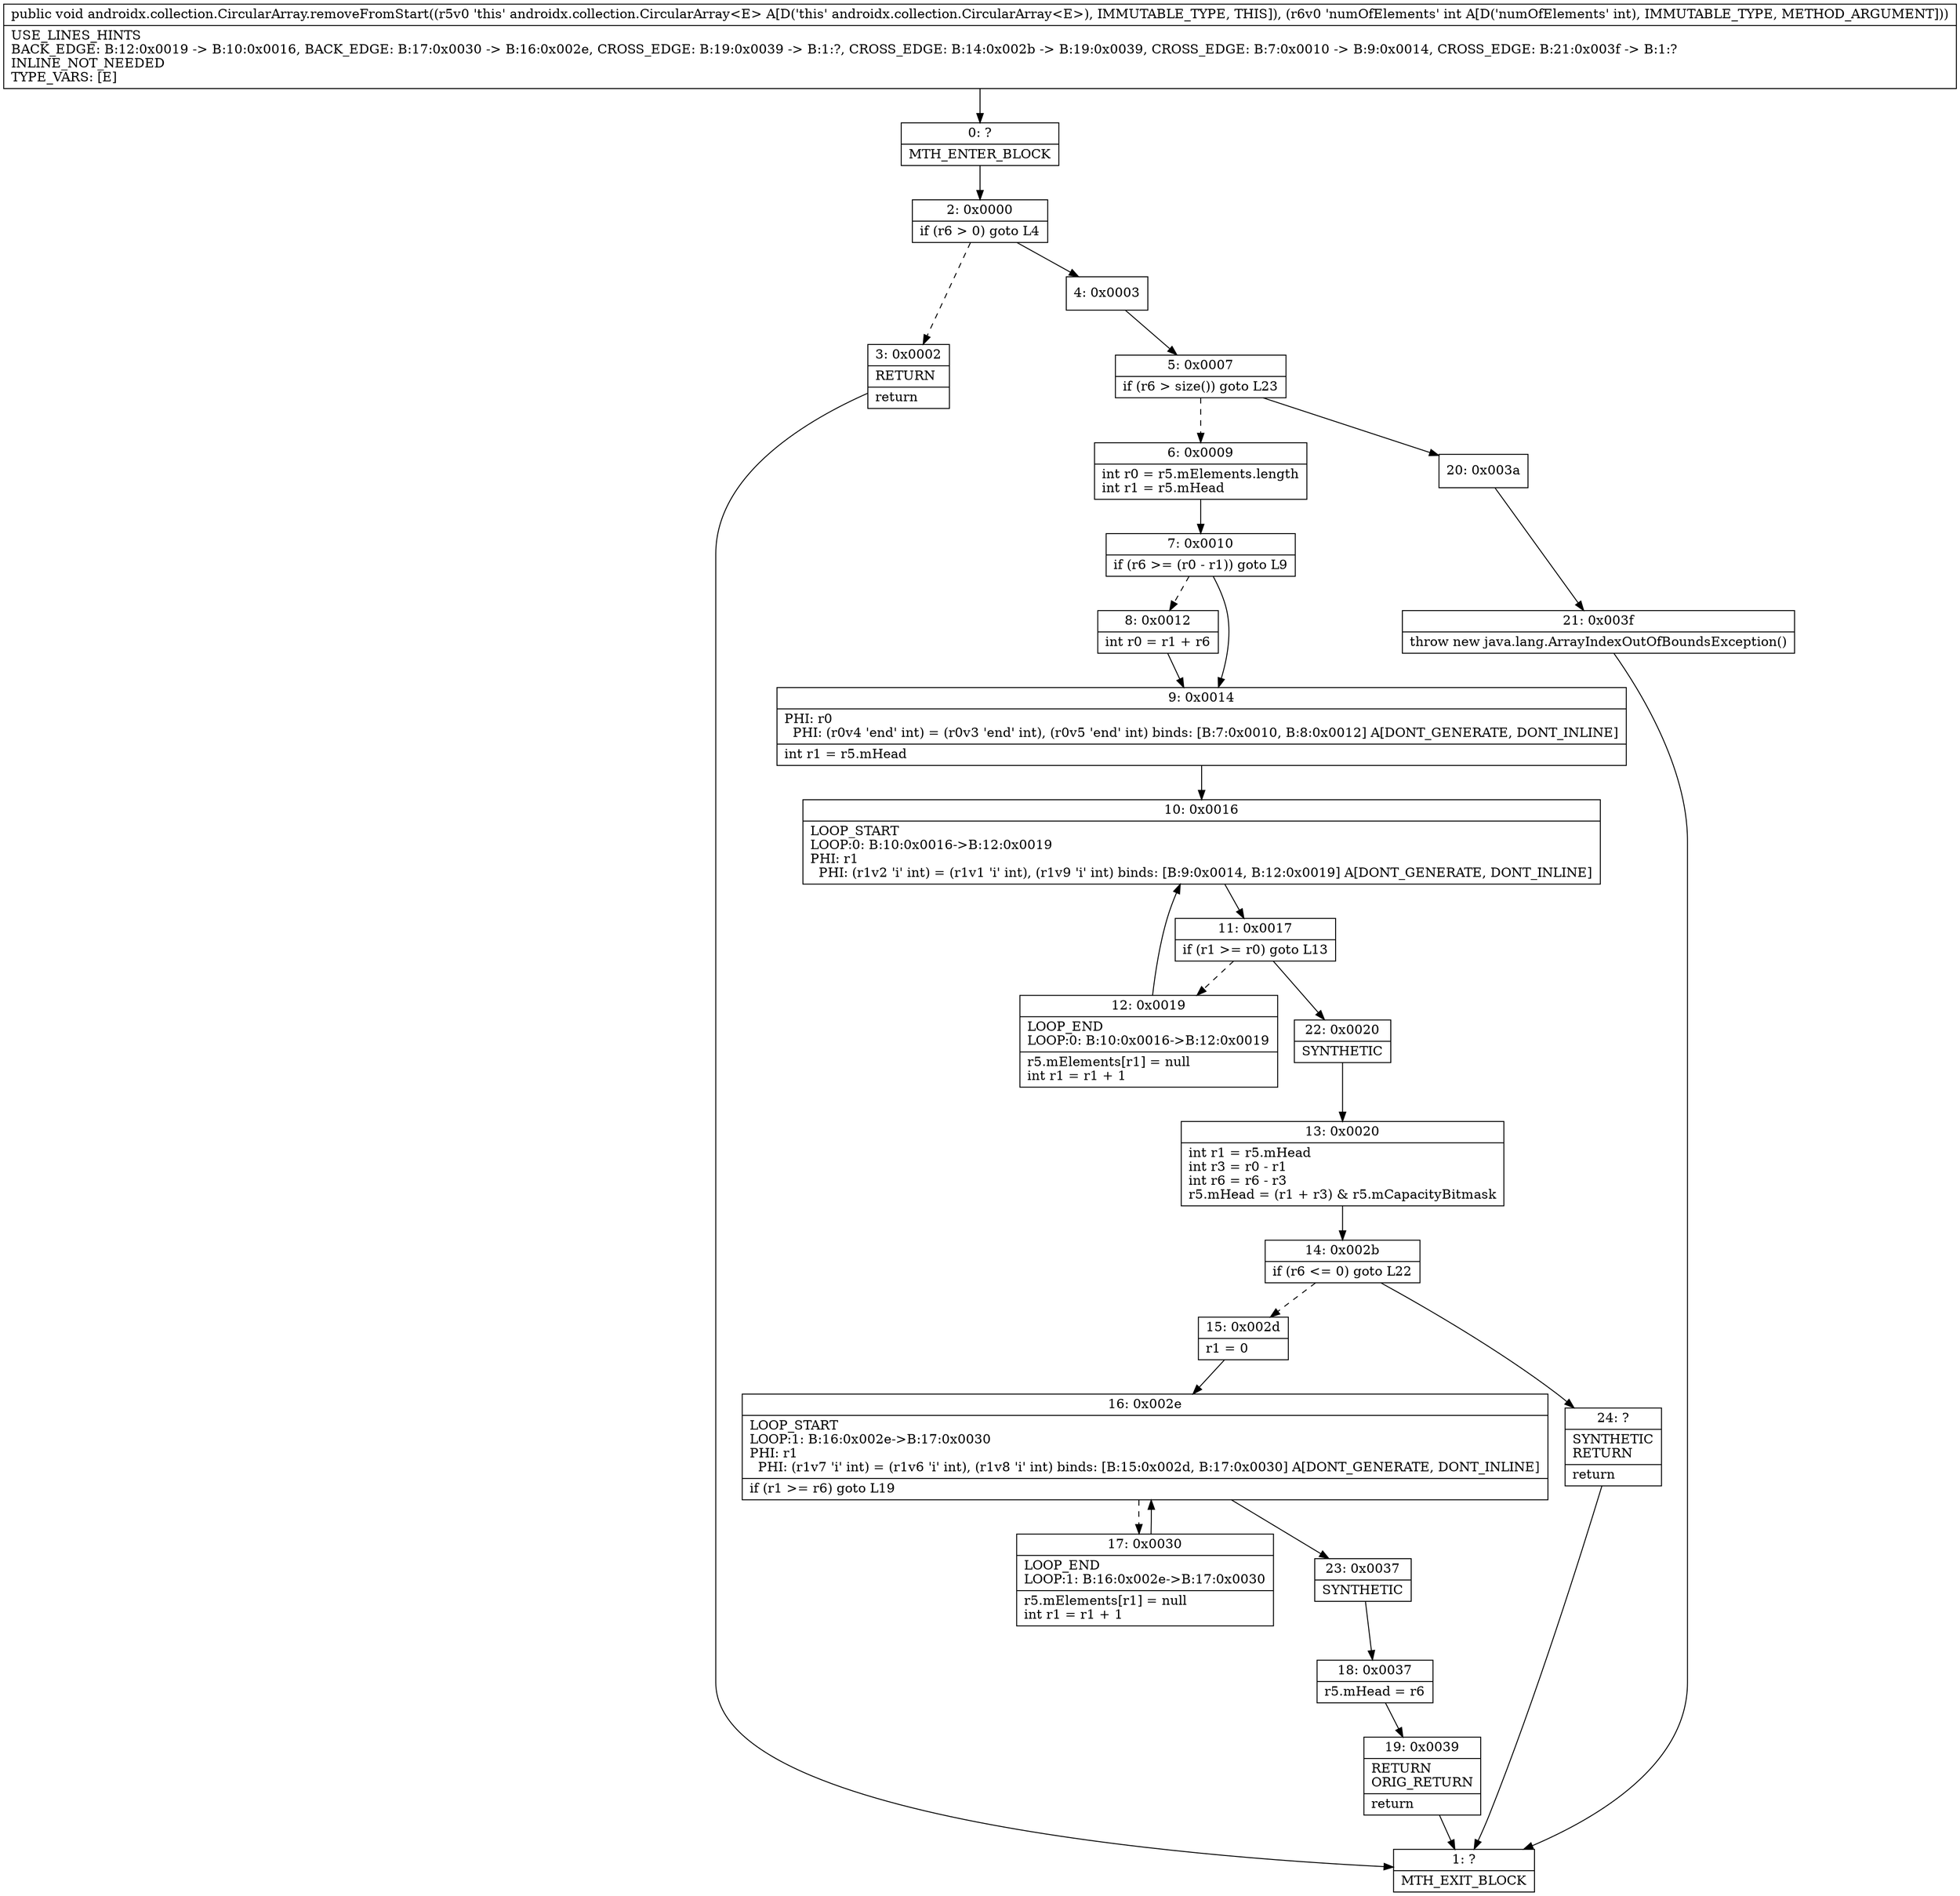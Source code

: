 digraph "CFG forandroidx.collection.CircularArray.removeFromStart(I)V" {
Node_0 [shape=record,label="{0\:\ ?|MTH_ENTER_BLOCK\l}"];
Node_2 [shape=record,label="{2\:\ 0x0000|if (r6 \> 0) goto L4\l}"];
Node_3 [shape=record,label="{3\:\ 0x0002|RETURN\l|return\l}"];
Node_1 [shape=record,label="{1\:\ ?|MTH_EXIT_BLOCK\l}"];
Node_4 [shape=record,label="{4\:\ 0x0003}"];
Node_5 [shape=record,label="{5\:\ 0x0007|if (r6 \> size()) goto L23\l}"];
Node_6 [shape=record,label="{6\:\ 0x0009|int r0 = r5.mElements.length\lint r1 = r5.mHead\l}"];
Node_7 [shape=record,label="{7\:\ 0x0010|if (r6 \>= (r0 \- r1)) goto L9\l}"];
Node_8 [shape=record,label="{8\:\ 0x0012|int r0 = r1 + r6\l}"];
Node_9 [shape=record,label="{9\:\ 0x0014|PHI: r0 \l  PHI: (r0v4 'end' int) = (r0v3 'end' int), (r0v5 'end' int) binds: [B:7:0x0010, B:8:0x0012] A[DONT_GENERATE, DONT_INLINE]\l|int r1 = r5.mHead\l}"];
Node_10 [shape=record,label="{10\:\ 0x0016|LOOP_START\lLOOP:0: B:10:0x0016\-\>B:12:0x0019\lPHI: r1 \l  PHI: (r1v2 'i' int) = (r1v1 'i' int), (r1v9 'i' int) binds: [B:9:0x0014, B:12:0x0019] A[DONT_GENERATE, DONT_INLINE]\l}"];
Node_11 [shape=record,label="{11\:\ 0x0017|if (r1 \>= r0) goto L13\l}"];
Node_12 [shape=record,label="{12\:\ 0x0019|LOOP_END\lLOOP:0: B:10:0x0016\-\>B:12:0x0019\l|r5.mElements[r1] = null\lint r1 = r1 + 1\l}"];
Node_22 [shape=record,label="{22\:\ 0x0020|SYNTHETIC\l}"];
Node_13 [shape=record,label="{13\:\ 0x0020|int r1 = r5.mHead\lint r3 = r0 \- r1\lint r6 = r6 \- r3\lr5.mHead = (r1 + r3) & r5.mCapacityBitmask\l}"];
Node_14 [shape=record,label="{14\:\ 0x002b|if (r6 \<= 0) goto L22\l}"];
Node_15 [shape=record,label="{15\:\ 0x002d|r1 = 0\l}"];
Node_16 [shape=record,label="{16\:\ 0x002e|LOOP_START\lLOOP:1: B:16:0x002e\-\>B:17:0x0030\lPHI: r1 \l  PHI: (r1v7 'i' int) = (r1v6 'i' int), (r1v8 'i' int) binds: [B:15:0x002d, B:17:0x0030] A[DONT_GENERATE, DONT_INLINE]\l|if (r1 \>= r6) goto L19\l}"];
Node_17 [shape=record,label="{17\:\ 0x0030|LOOP_END\lLOOP:1: B:16:0x002e\-\>B:17:0x0030\l|r5.mElements[r1] = null\lint r1 = r1 + 1\l}"];
Node_23 [shape=record,label="{23\:\ 0x0037|SYNTHETIC\l}"];
Node_18 [shape=record,label="{18\:\ 0x0037|r5.mHead = r6\l}"];
Node_19 [shape=record,label="{19\:\ 0x0039|RETURN\lORIG_RETURN\l|return\l}"];
Node_24 [shape=record,label="{24\:\ ?|SYNTHETIC\lRETURN\l|return\l}"];
Node_20 [shape=record,label="{20\:\ 0x003a}"];
Node_21 [shape=record,label="{21\:\ 0x003f|throw new java.lang.ArrayIndexOutOfBoundsException()\l}"];
MethodNode[shape=record,label="{public void androidx.collection.CircularArray.removeFromStart((r5v0 'this' androidx.collection.CircularArray\<E\> A[D('this' androidx.collection.CircularArray\<E\>), IMMUTABLE_TYPE, THIS]), (r6v0 'numOfElements' int A[D('numOfElements' int), IMMUTABLE_TYPE, METHOD_ARGUMENT]))  | USE_LINES_HINTS\lBACK_EDGE: B:12:0x0019 \-\> B:10:0x0016, BACK_EDGE: B:17:0x0030 \-\> B:16:0x002e, CROSS_EDGE: B:19:0x0039 \-\> B:1:?, CROSS_EDGE: B:14:0x002b \-\> B:19:0x0039, CROSS_EDGE: B:7:0x0010 \-\> B:9:0x0014, CROSS_EDGE: B:21:0x003f \-\> B:1:?\lINLINE_NOT_NEEDED\lTYPE_VARS: [E]\l}"];
MethodNode -> Node_0;Node_0 -> Node_2;
Node_2 -> Node_3[style=dashed];
Node_2 -> Node_4;
Node_3 -> Node_1;
Node_4 -> Node_5;
Node_5 -> Node_6[style=dashed];
Node_5 -> Node_20;
Node_6 -> Node_7;
Node_7 -> Node_8[style=dashed];
Node_7 -> Node_9;
Node_8 -> Node_9;
Node_9 -> Node_10;
Node_10 -> Node_11;
Node_11 -> Node_12[style=dashed];
Node_11 -> Node_22;
Node_12 -> Node_10;
Node_22 -> Node_13;
Node_13 -> Node_14;
Node_14 -> Node_15[style=dashed];
Node_14 -> Node_24;
Node_15 -> Node_16;
Node_16 -> Node_17[style=dashed];
Node_16 -> Node_23;
Node_17 -> Node_16;
Node_23 -> Node_18;
Node_18 -> Node_19;
Node_19 -> Node_1;
Node_24 -> Node_1;
Node_20 -> Node_21;
Node_21 -> Node_1;
}

